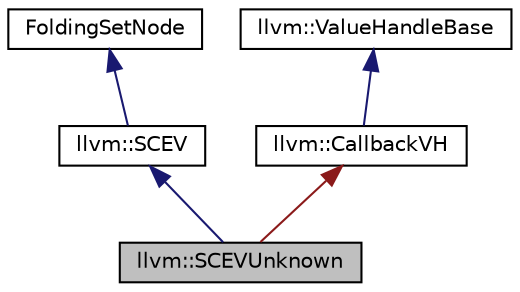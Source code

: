 digraph "llvm::SCEVUnknown"
{
 // LATEX_PDF_SIZE
  bgcolor="transparent";
  edge [fontname="Helvetica",fontsize="10",labelfontname="Helvetica",labelfontsize="10"];
  node [fontname="Helvetica",fontsize="10",shape=record];
  Node1 [label="llvm::SCEVUnknown",height=0.2,width=0.4,color="black", fillcolor="grey75", style="filled", fontcolor="black",tooltip="This means that we are dealing with an entirely unknown SCEV value, and only represent it as its LLVM..."];
  Node2 -> Node1 [dir="back",color="midnightblue",fontsize="10",style="solid",fontname="Helvetica"];
  Node2 [label="llvm::SCEV",height=0.2,width=0.4,color="black",URL="$classllvm_1_1SCEV.html",tooltip="This class represents an analyzed expression in the program."];
  Node3 -> Node2 [dir="back",color="midnightblue",fontsize="10",style="solid",fontname="Helvetica"];
  Node3 [label="FoldingSetNode",height=0.2,width=0.4,color="black",URL="$classllvm_1_1FoldingSetBase_1_1Node.html",tooltip="Node - This class is used to maintain the singly linked bucket list in a folding set."];
  Node4 -> Node1 [dir="back",color="firebrick4",fontsize="10",style="solid",fontname="Helvetica"];
  Node4 [label="llvm::CallbackVH",height=0.2,width=0.4,color="black",URL="$classllvm_1_1CallbackVH.html",tooltip="Value handle with callbacks on RAUW and destruction."];
  Node5 -> Node4 [dir="back",color="midnightblue",fontsize="10",style="solid",fontname="Helvetica"];
  Node5 [label="llvm::ValueHandleBase",height=0.2,width=0.4,color="black",URL="$classllvm_1_1ValueHandleBase.html",tooltip="This is the common base class of value handles."];
}
